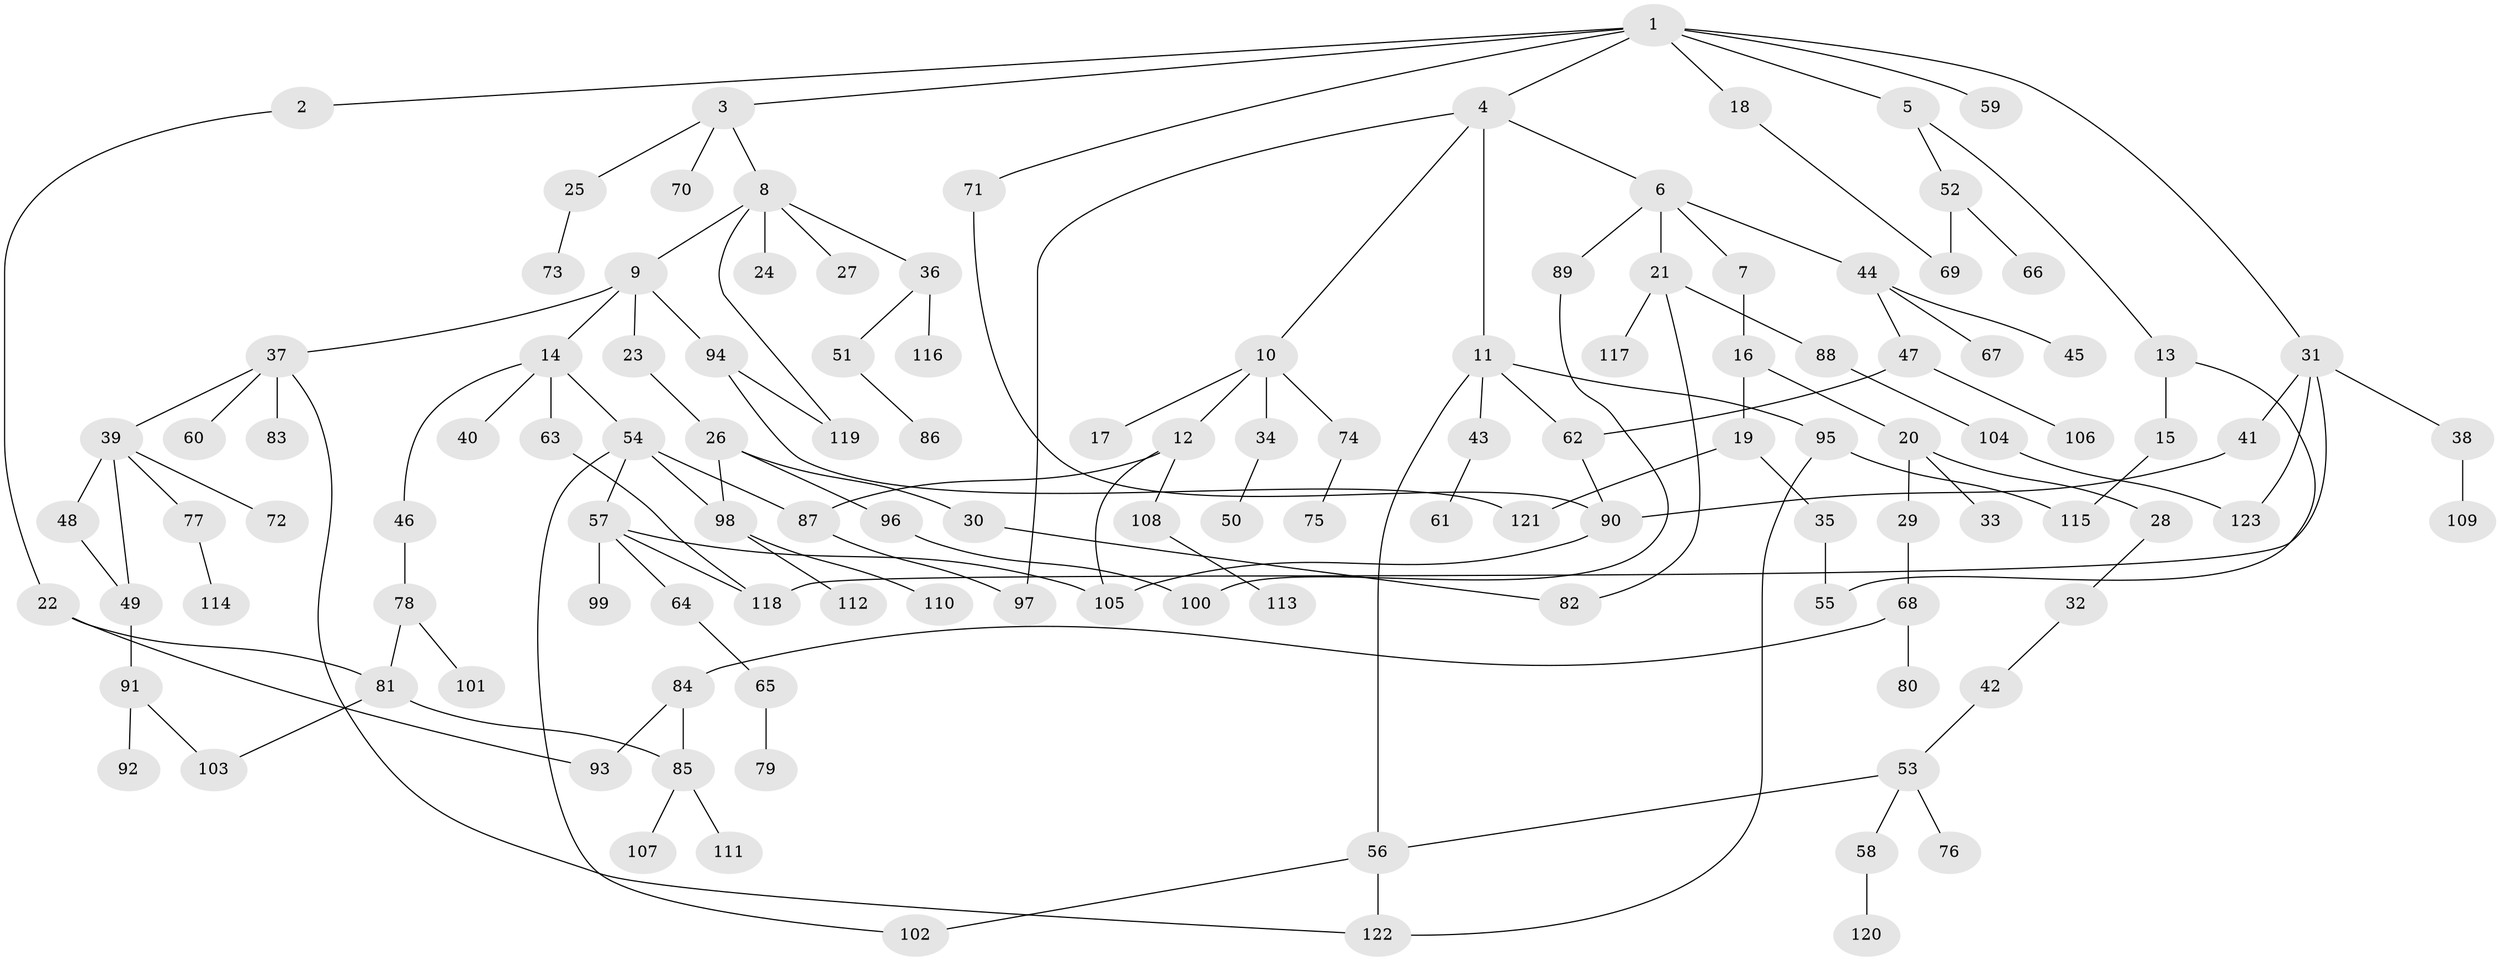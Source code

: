 // coarse degree distribution, {9: 0.011494252873563218, 2: 0.3448275862068966, 8: 0.034482758620689655, 7: 0.022988505747126436, 6: 0.011494252873563218, 3: 0.11494252873563218, 5: 0.05747126436781609, 4: 0.08045977011494253, 1: 0.3218390804597701}
// Generated by graph-tools (version 1.1) at 2025/41/03/06/25 10:41:30]
// undirected, 123 vertices, 149 edges
graph export_dot {
graph [start="1"]
  node [color=gray90,style=filled];
  1;
  2;
  3;
  4;
  5;
  6;
  7;
  8;
  9;
  10;
  11;
  12;
  13;
  14;
  15;
  16;
  17;
  18;
  19;
  20;
  21;
  22;
  23;
  24;
  25;
  26;
  27;
  28;
  29;
  30;
  31;
  32;
  33;
  34;
  35;
  36;
  37;
  38;
  39;
  40;
  41;
  42;
  43;
  44;
  45;
  46;
  47;
  48;
  49;
  50;
  51;
  52;
  53;
  54;
  55;
  56;
  57;
  58;
  59;
  60;
  61;
  62;
  63;
  64;
  65;
  66;
  67;
  68;
  69;
  70;
  71;
  72;
  73;
  74;
  75;
  76;
  77;
  78;
  79;
  80;
  81;
  82;
  83;
  84;
  85;
  86;
  87;
  88;
  89;
  90;
  91;
  92;
  93;
  94;
  95;
  96;
  97;
  98;
  99;
  100;
  101;
  102;
  103;
  104;
  105;
  106;
  107;
  108;
  109;
  110;
  111;
  112;
  113;
  114;
  115;
  116;
  117;
  118;
  119;
  120;
  121;
  122;
  123;
  1 -- 2;
  1 -- 3;
  1 -- 4;
  1 -- 5;
  1 -- 18;
  1 -- 31;
  1 -- 59;
  1 -- 71;
  2 -- 22;
  3 -- 8;
  3 -- 25;
  3 -- 70;
  4 -- 6;
  4 -- 10;
  4 -- 11;
  4 -- 97;
  5 -- 13;
  5 -- 52;
  6 -- 7;
  6 -- 21;
  6 -- 44;
  6 -- 89;
  7 -- 16;
  8 -- 9;
  8 -- 24;
  8 -- 27;
  8 -- 36;
  8 -- 119;
  9 -- 14;
  9 -- 23;
  9 -- 37;
  9 -- 94;
  10 -- 12;
  10 -- 17;
  10 -- 34;
  10 -- 74;
  11 -- 43;
  11 -- 62;
  11 -- 95;
  11 -- 56;
  12 -- 87;
  12 -- 108;
  12 -- 105;
  13 -- 15;
  13 -- 55;
  14 -- 40;
  14 -- 46;
  14 -- 54;
  14 -- 63;
  15 -- 115;
  16 -- 19;
  16 -- 20;
  18 -- 69;
  19 -- 35;
  19 -- 121;
  20 -- 28;
  20 -- 29;
  20 -- 33;
  21 -- 82;
  21 -- 88;
  21 -- 117;
  22 -- 81;
  22 -- 93;
  23 -- 26;
  25 -- 73;
  26 -- 30;
  26 -- 96;
  26 -- 98;
  28 -- 32;
  29 -- 68;
  30 -- 82;
  31 -- 38;
  31 -- 41;
  31 -- 118;
  31 -- 123;
  32 -- 42;
  34 -- 50;
  35 -- 55;
  36 -- 51;
  36 -- 116;
  37 -- 39;
  37 -- 60;
  37 -- 83;
  37 -- 122;
  38 -- 109;
  39 -- 48;
  39 -- 49;
  39 -- 72;
  39 -- 77;
  41 -- 90;
  42 -- 53;
  43 -- 61;
  44 -- 45;
  44 -- 47;
  44 -- 67;
  46 -- 78;
  47 -- 106;
  47 -- 62;
  48 -- 49;
  49 -- 91;
  51 -- 86;
  52 -- 66;
  52 -- 69;
  53 -- 56;
  53 -- 58;
  53 -- 76;
  54 -- 57;
  54 -- 98;
  54 -- 87;
  54 -- 102;
  56 -- 102;
  56 -- 122;
  57 -- 64;
  57 -- 99;
  57 -- 105;
  57 -- 118;
  58 -- 120;
  62 -- 90;
  63 -- 118;
  64 -- 65;
  65 -- 79;
  68 -- 80;
  68 -- 84;
  71 -- 90;
  74 -- 75;
  77 -- 114;
  78 -- 101;
  78 -- 81;
  81 -- 85;
  81 -- 103;
  84 -- 85;
  84 -- 93;
  85 -- 107;
  85 -- 111;
  87 -- 97;
  88 -- 104;
  89 -- 100;
  90 -- 105;
  91 -- 92;
  91 -- 103;
  94 -- 119;
  94 -- 121;
  95 -- 122;
  95 -- 115;
  96 -- 100;
  98 -- 110;
  98 -- 112;
  104 -- 123;
  108 -- 113;
}
